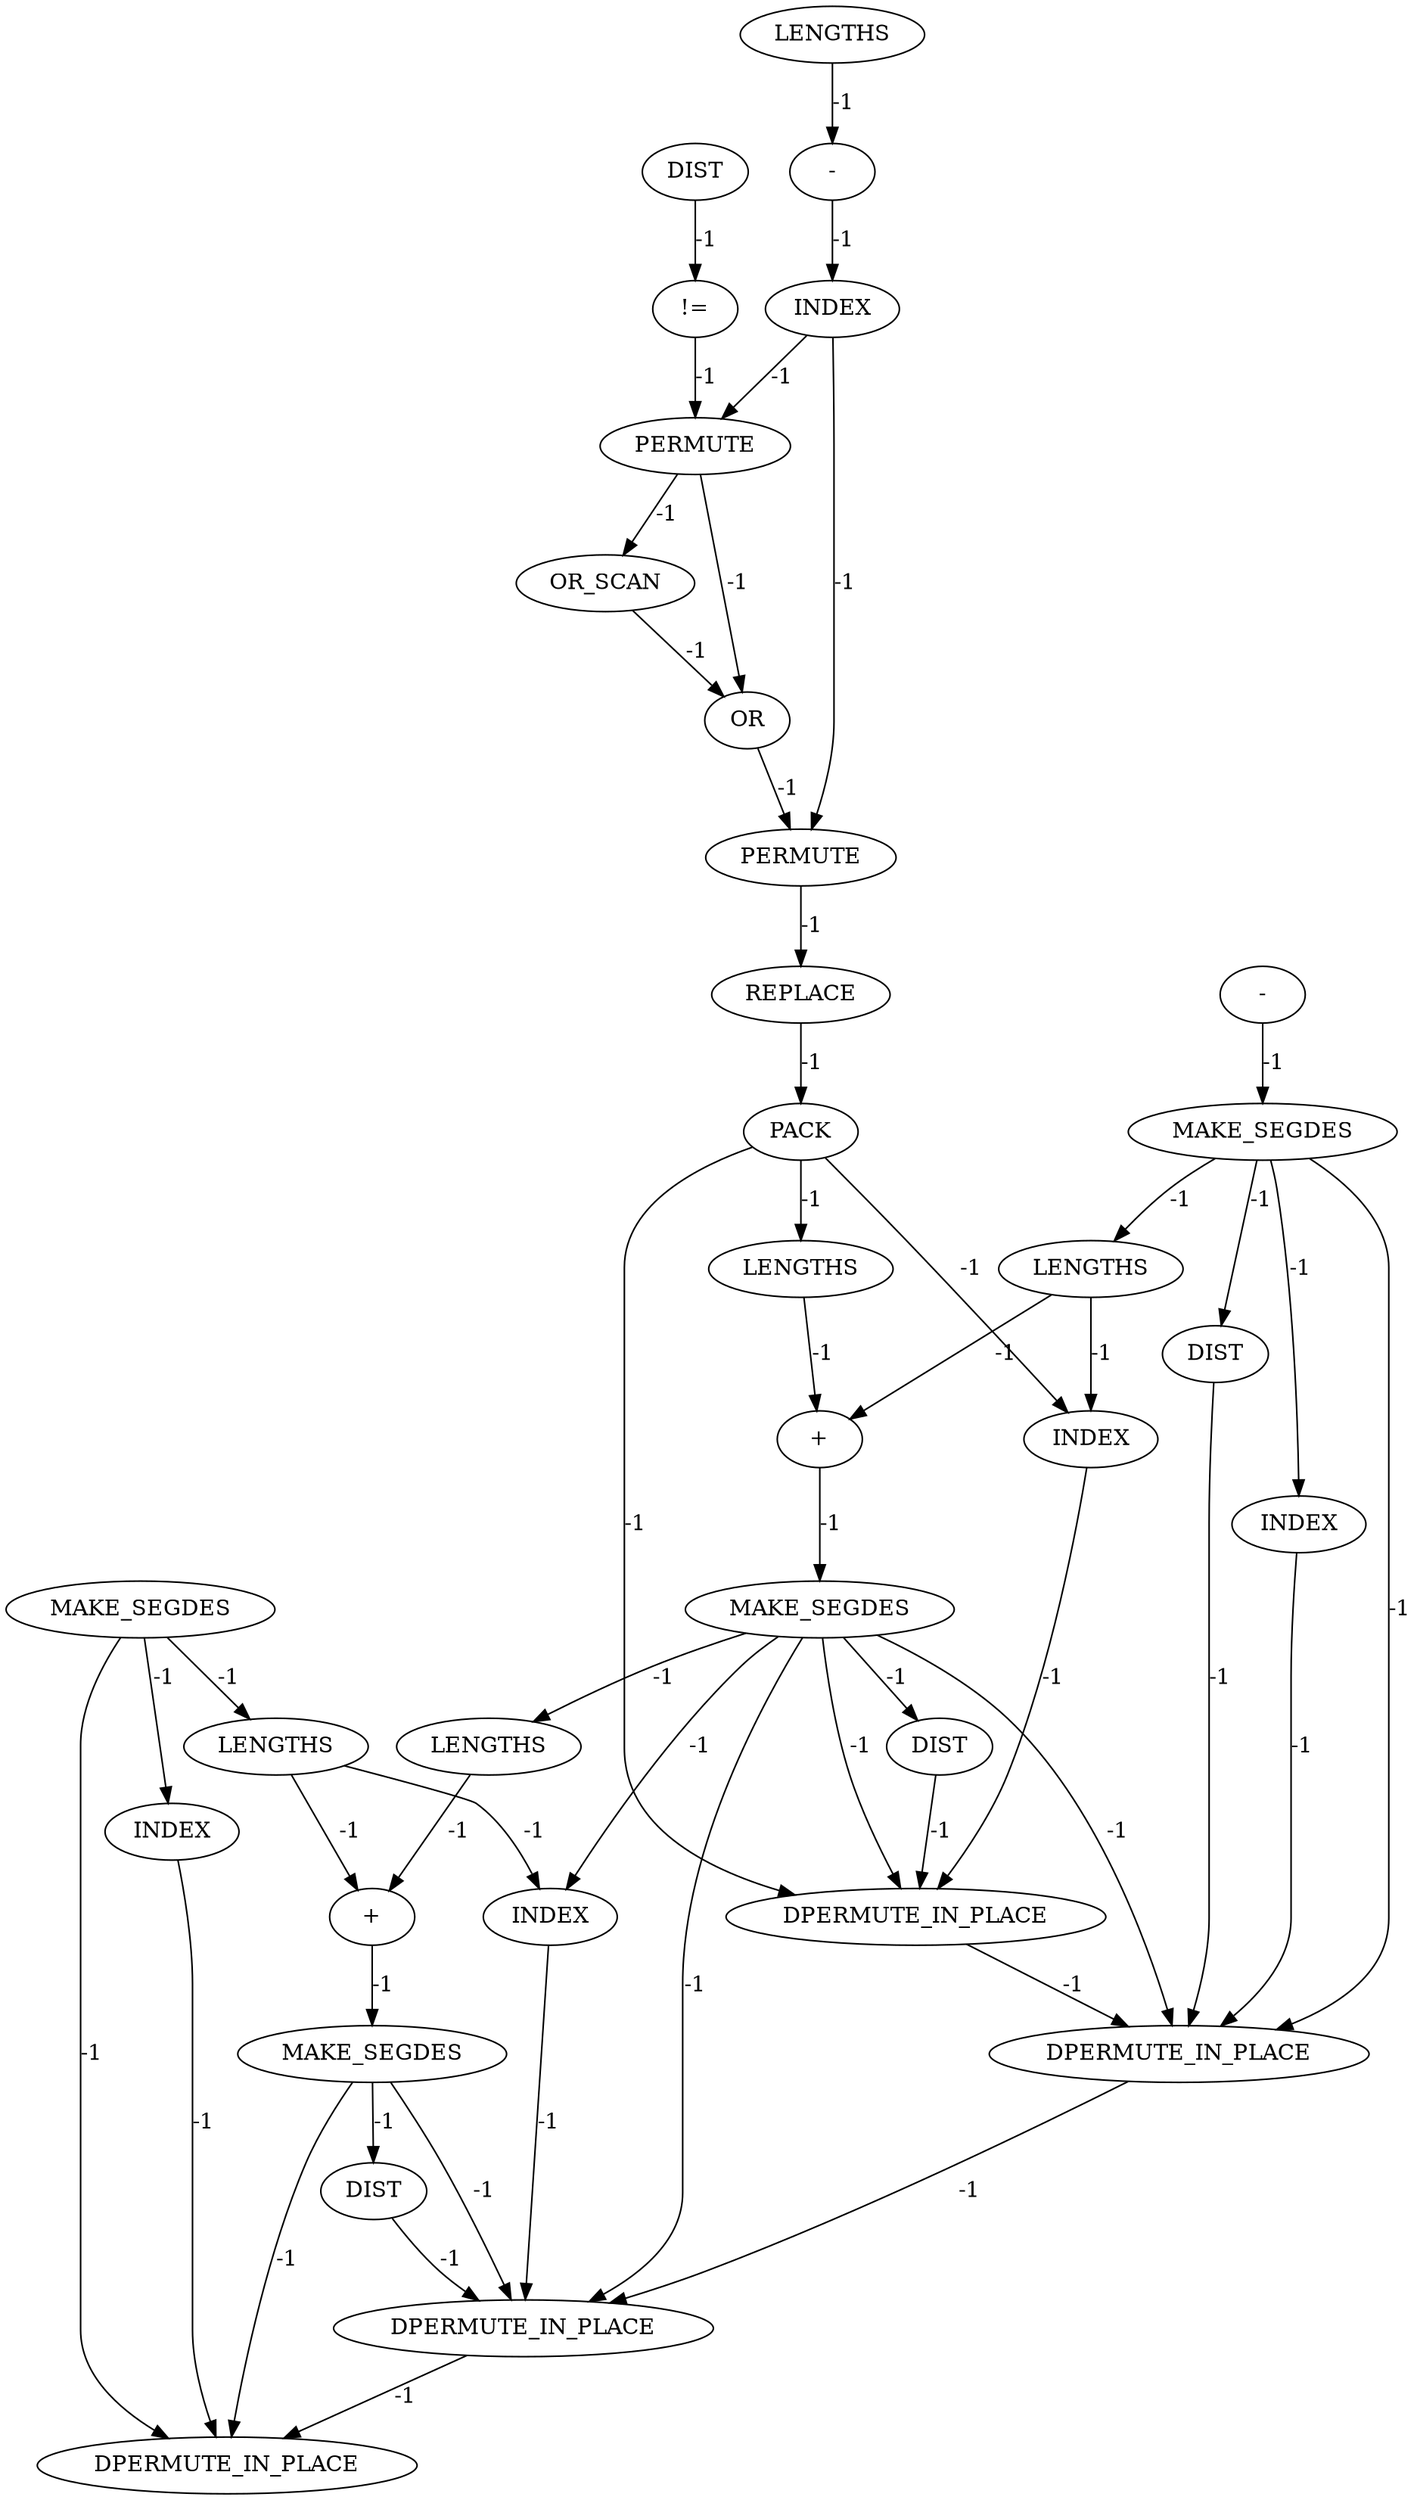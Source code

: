 digraph {
	maximal_independent_set_large_rl_INST_4843 [label=OR_SCAN cost=0]
	maximal_independent_set_large_rl_INST_4920 [label=LENGTHS cost=0]
	maximal_independent_set_large_rl_INST_4839 [label=PERMUTE cost=0]
	maximal_independent_set_large_rl_INST_4821 [label=LENGTHS cost=0]
	maximal_independent_set_large_rl_INST_5010 [label=MAKE_SEGDES cost=0]
	maximal_independent_set_large_rl_INST_1201 [label=MAKE_SEGDES cost=0]
	maximal_independent_set_large_rl_INST_4928 [label=INDEX cost=0]
	maximal_independent_set_large_rl_INST_4817 [label="!=" cost=0]
	maximal_independent_set_large_rl_INST_6011 [label=DPERMUTE_IN_PLACE cost=0]
	maximal_independent_set_large_rl_INST_6010 [label=DPERMUTE_IN_PLACE cost=0]
	maximal_independent_set_large_rl_INST_4856 [label=OR cost=0]
	maximal_independent_set_large_rl_INST_4982 [label=INDEX cost=0]
	maximal_independent_set_large_rl_INST_5005 [label="+" cost=0]
	maximal_independent_set_large_rl_INST_4805 [label=DIST cost=0]
	maximal_independent_set_large_rl_INST_4831 [label=INDEX cost=0]
	maximal_independent_set_large_rl_INST_4823 [label="-" cost=0]
	maximal_independent_set_large_rl_INST_4944 [label=MAKE_SEGDES cost=0]
	maximal_independent_set_large_rl_INST_4950 [label=DIST cost=0]
	maximal_independent_set_large_rl_INST_4994 [label=INDEX cost=0]
	maximal_independent_set_large_rl_INST_5004 [label=LENGTHS cost=0]
	maximal_independent_set_large_rl_INST_5016 [label=DIST cost=0]
	maximal_independent_set_large_rl_INST_4938 [label=LENGTHS cost=0]
	maximal_independent_set_large_rl_INST_4798 [label="-" cost=0]
	maximal_independent_set_large_rl_INST_4916 [label=INDEX cost=0]
	maximal_independent_set_large_rl_INST_6012 [label=DPERMUTE_IN_PLACE cost=0]
	maximal_independent_set_large_rl_INST_4904 [label=PACK cost=0]
	maximal_independent_set_large_rl_INST_6009 [label=DPERMUTE_IN_PLACE cost=0]
	maximal_independent_set_large_rl_INST_4939 [label="+" cost=0]
	maximal_independent_set_large_rl_INST_4799 [label=MAKE_SEGDES cost=0]
	maximal_independent_set_large_rl_INST_4986 [label=LENGTHS cost=0]
	maximal_independent_set_large_rl_INST_4878 [label=PERMUTE cost=0]
	maximal_independent_set_large_rl_INST_4887 [label=REPLACE cost=0]
	maximal_independent_set_large_rl_INST_4814 [label=DIST cost=0]
	maximal_independent_set_large_rl_INST_4843 -> maximal_independent_set_large_rl_INST_4856 [label=-1 cost=-1]
	maximal_independent_set_large_rl_INST_4920 -> maximal_independent_set_large_rl_INST_4928 [label=-1 cost=-1]
	maximal_independent_set_large_rl_INST_4920 -> maximal_independent_set_large_rl_INST_4939 [label=-1 cost=-1]
	maximal_independent_set_large_rl_INST_4839 -> maximal_independent_set_large_rl_INST_4843 [label=-1 cost=-1]
	maximal_independent_set_large_rl_INST_4839 -> maximal_independent_set_large_rl_INST_4856 [label=-1 cost=-1]
	maximal_independent_set_large_rl_INST_4821 -> maximal_independent_set_large_rl_INST_4823 [label=-1 cost=-1]
	maximal_independent_set_large_rl_INST_5010 -> maximal_independent_set_large_rl_INST_5016 [label=-1 cost=-1]
	maximal_independent_set_large_rl_INST_5010 -> maximal_independent_set_large_rl_INST_6011 [label=-1 cost=-1]
	maximal_independent_set_large_rl_INST_5010 -> maximal_independent_set_large_rl_INST_6012 [label=-1 cost=-1]
	maximal_independent_set_large_rl_INST_1201 -> maximal_independent_set_large_rl_INST_4982 [label=-1 cost=-1]
	maximal_independent_set_large_rl_INST_1201 -> maximal_independent_set_large_rl_INST_4986 [label=-1 cost=-1]
	maximal_independent_set_large_rl_INST_1201 -> maximal_independent_set_large_rl_INST_6012 [label=-1 cost=-1]
	maximal_independent_set_large_rl_INST_4928 -> maximal_independent_set_large_rl_INST_6009 [label=-1 cost=-1]
	maximal_independent_set_large_rl_INST_4817 -> maximal_independent_set_large_rl_INST_4839 [label=-1 cost=-1]
	maximal_independent_set_large_rl_INST_6011 -> maximal_independent_set_large_rl_INST_6012 [label=-1 cost=-1]
	maximal_independent_set_large_rl_INST_6010 -> maximal_independent_set_large_rl_INST_6011 [label=-1 cost=-1]
	maximal_independent_set_large_rl_INST_4856 -> maximal_independent_set_large_rl_INST_4878 [label=-1 cost=-1]
	maximal_independent_set_large_rl_INST_4982 -> maximal_independent_set_large_rl_INST_6012 [label=-1 cost=-1]
	maximal_independent_set_large_rl_INST_5005 -> maximal_independent_set_large_rl_INST_5010 [label=-1 cost=-1]
	maximal_independent_set_large_rl_INST_4805 -> maximal_independent_set_large_rl_INST_6010 [label=-1 cost=-1]
	maximal_independent_set_large_rl_INST_4831 -> maximal_independent_set_large_rl_INST_4839 [label=-1 cost=-1]
	maximal_independent_set_large_rl_INST_4831 -> maximal_independent_set_large_rl_INST_4878 [label=-1 cost=-1]
	maximal_independent_set_large_rl_INST_4823 -> maximal_independent_set_large_rl_INST_4831 [label=-1 cost=-1]
	maximal_independent_set_large_rl_INST_4944 -> maximal_independent_set_large_rl_INST_4950 [label=-1 cost=-1]
	maximal_independent_set_large_rl_INST_4944 -> maximal_independent_set_large_rl_INST_6009 [label=-1 cost=-1]
	maximal_independent_set_large_rl_INST_4944 -> maximal_independent_set_large_rl_INST_6010 [label=-1 cost=-1]
	maximal_independent_set_large_rl_INST_4944 -> maximal_independent_set_large_rl_INST_4994 [label=-1 cost=-1]
	maximal_independent_set_large_rl_INST_4944 -> maximal_independent_set_large_rl_INST_5004 [label=-1 cost=-1]
	maximal_independent_set_large_rl_INST_4944 -> maximal_independent_set_large_rl_INST_6011 [label=-1 cost=-1]
	maximal_independent_set_large_rl_INST_4950 -> maximal_independent_set_large_rl_INST_6009 [label=-1 cost=-1]
	maximal_independent_set_large_rl_INST_4994 -> maximal_independent_set_large_rl_INST_6011 [label=-1 cost=-1]
	maximal_independent_set_large_rl_INST_5004 -> maximal_independent_set_large_rl_INST_5005 [label=-1 cost=-1]
	maximal_independent_set_large_rl_INST_5016 -> maximal_independent_set_large_rl_INST_6011 [label=-1 cost=-1]
	maximal_independent_set_large_rl_INST_4938 -> maximal_independent_set_large_rl_INST_4939 [label=-1 cost=-1]
	maximal_independent_set_large_rl_INST_4798 -> maximal_independent_set_large_rl_INST_4799 [label=-1 cost=-1]
	maximal_independent_set_large_rl_INST_4916 -> maximal_independent_set_large_rl_INST_6010 [label=-1 cost=-1]
	maximal_independent_set_large_rl_INST_4904 -> maximal_independent_set_large_rl_INST_4928 [label=-1 cost=-1]
	maximal_independent_set_large_rl_INST_4904 -> maximal_independent_set_large_rl_INST_4938 [label=-1 cost=-1]
	maximal_independent_set_large_rl_INST_4904 -> maximal_independent_set_large_rl_INST_6009 [label=-1 cost=-1]
	maximal_independent_set_large_rl_INST_6009 -> maximal_independent_set_large_rl_INST_6010 [label=-1 cost=-1]
	maximal_independent_set_large_rl_INST_4939 -> maximal_independent_set_large_rl_INST_4944 [label=-1 cost=-1]
	maximal_independent_set_large_rl_INST_4799 -> maximal_independent_set_large_rl_INST_4805 [label=-1 cost=-1]
	maximal_independent_set_large_rl_INST_4799 -> maximal_independent_set_large_rl_INST_4916 [label=-1 cost=-1]
	maximal_independent_set_large_rl_INST_4799 -> maximal_independent_set_large_rl_INST_4920 [label=-1 cost=-1]
	maximal_independent_set_large_rl_INST_4799 -> maximal_independent_set_large_rl_INST_6010 [label=-1 cost=-1]
	maximal_independent_set_large_rl_INST_4986 -> maximal_independent_set_large_rl_INST_4994 [label=-1 cost=-1]
	maximal_independent_set_large_rl_INST_4986 -> maximal_independent_set_large_rl_INST_5005 [label=-1 cost=-1]
	maximal_independent_set_large_rl_INST_4878 -> maximal_independent_set_large_rl_INST_4887 [label=-1 cost=-1]
	maximal_independent_set_large_rl_INST_4887 -> maximal_independent_set_large_rl_INST_4904 [label=-1 cost=-1]
	maximal_independent_set_large_rl_INST_4814 -> maximal_independent_set_large_rl_INST_4817 [label=-1 cost=-1]
}
